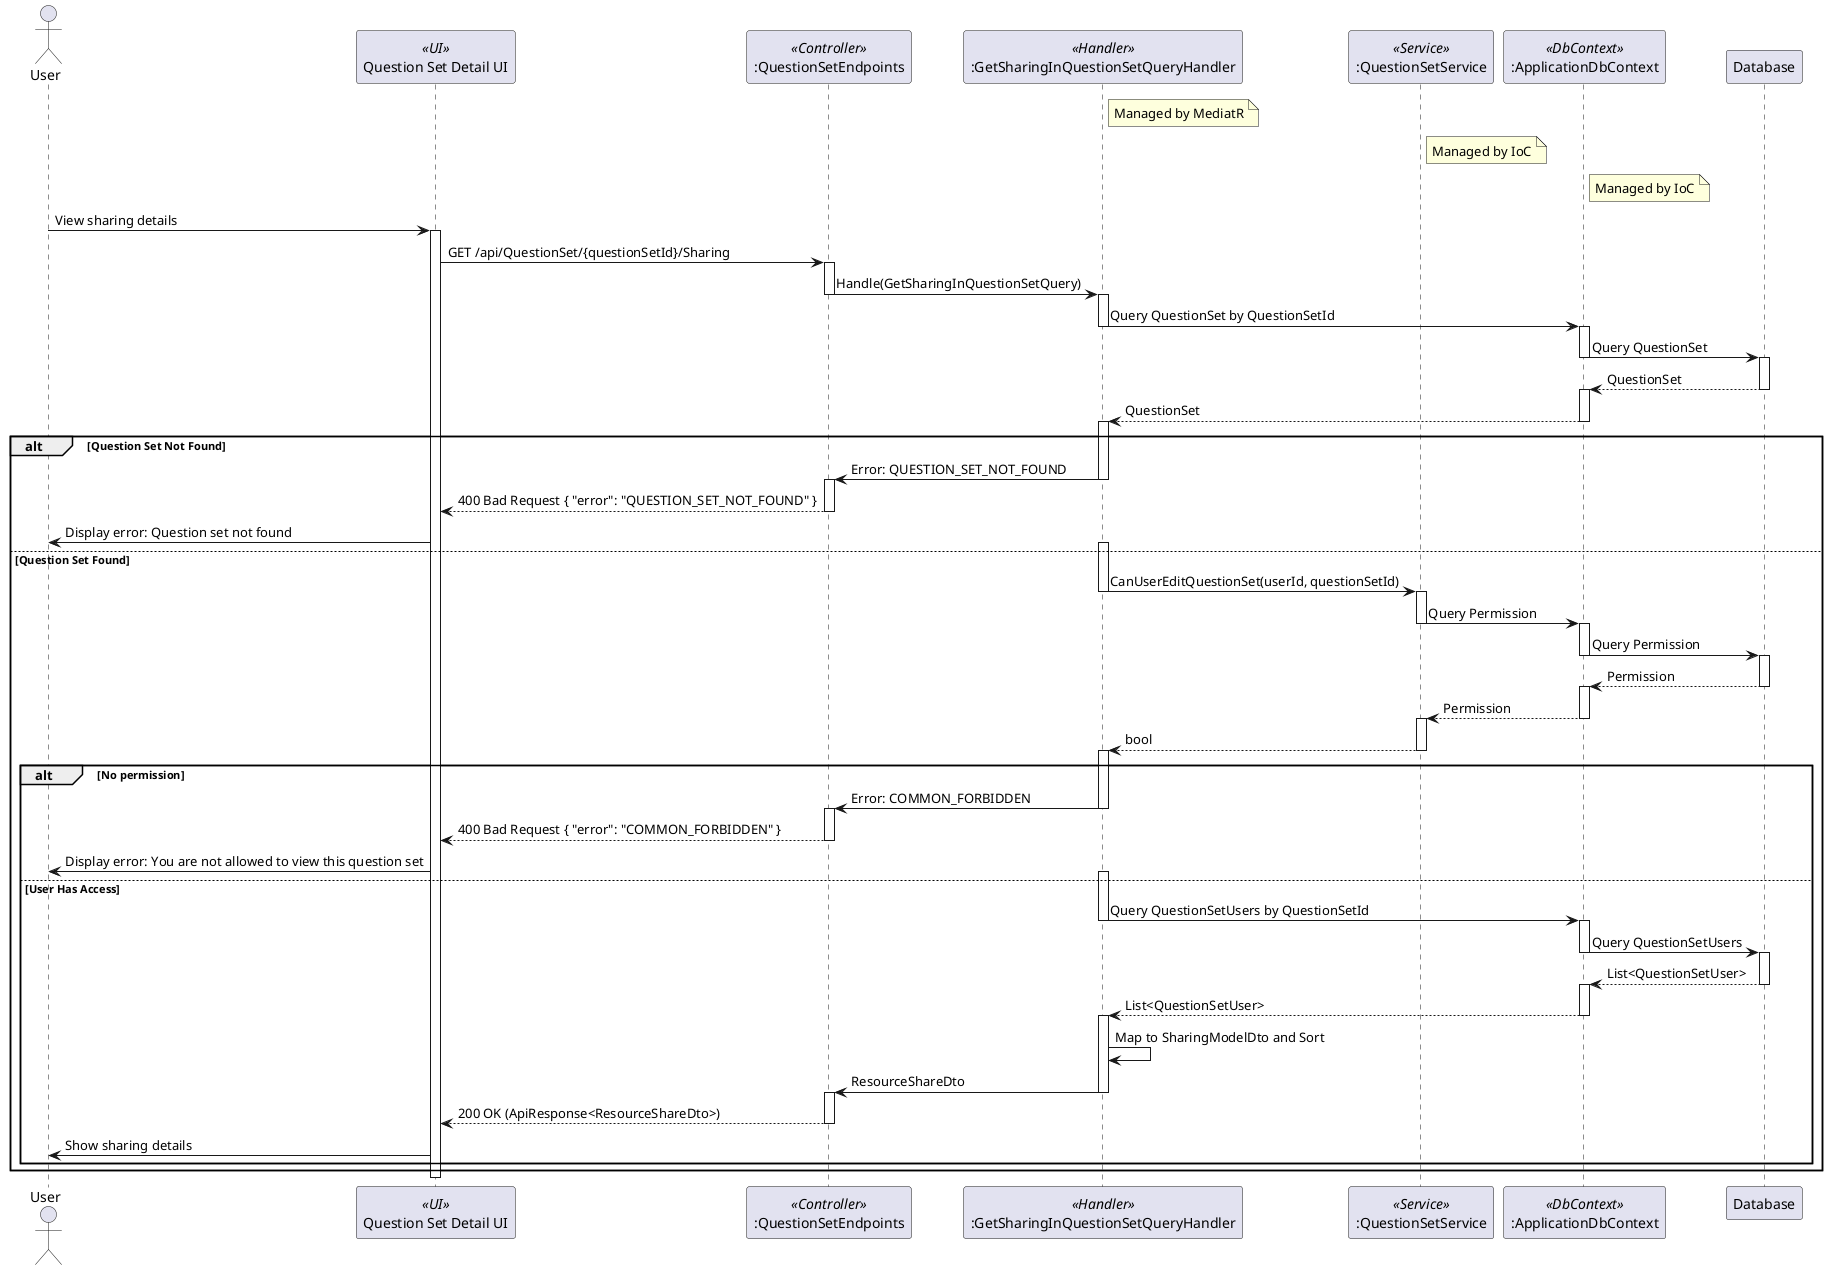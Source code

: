 @startuml
actor User
participant "Question Set Detail UI" as UI <<UI>>
participant ":QuestionSetEndpoints" as QuestionSetEndpoints <<Controller>>
participant ":GetSharingInQuestionSetQueryHandler" as GetSharingInQuestionSetQueryHandler <<Handler>>
participant ":QuestionSetService" as QuestionSetService <<Service>>
participant ":ApplicationDbContext" as ApplicationDbContext <<DbContext>>
participant Database

note right of GetSharingInQuestionSetQueryHandler
  Managed by MediatR
end note

note right of QuestionSetService
  Managed by IoC
end note

note right of ApplicationDbContext
  Managed by IoC
end note

User -> UI : View sharing details
activate UI
UI -> QuestionSetEndpoints : GET /api/QuestionSet/{questionSetId}/Sharing
activate QuestionSetEndpoints
QuestionSetEndpoints -> GetSharingInQuestionSetQueryHandler : Handle(GetSharingInQuestionSetQuery)
deactivate QuestionSetEndpoints
activate GetSharingInQuestionSetQueryHandler
GetSharingInQuestionSetQueryHandler -> ApplicationDbContext : Query QuestionSet by QuestionSetId
deactivate GetSharingInQuestionSetQueryHandler
activate ApplicationDbContext
ApplicationDbContext -> Database : Query QuestionSet
deactivate ApplicationDbContext
activate Database
Database --> ApplicationDbContext : QuestionSet
deactivate Database
activate ApplicationDbContext
ApplicationDbContext --> GetSharingInQuestionSetQueryHandler : QuestionSet
deactivate ApplicationDbContext
activate GetSharingInQuestionSetQueryHandler
alt Question Set Not Found
    GetSharingInQuestionSetQueryHandler -> QuestionSetEndpoints : Error: QUESTION_SET_NOT_FOUND
    deactivate GetSharingInQuestionSetQueryHandler
    activate QuestionSetEndpoints
    QuestionSetEndpoints --> UI : 400 Bad Request { "error": "QUESTION_SET_NOT_FOUND" }
    deactivate QuestionSetEndpoints
    UI -> User : Display error: Question set not found
else Question Set Found
    activate GetSharingInQuestionSetQueryHandler
    GetSharingInQuestionSetQueryHandler -> QuestionSetService : CanUserEditQuestionSet(userId, questionSetId)
    deactivate GetSharingInQuestionSetQueryHandler
    activate QuestionSetService
    QuestionSetService -> ApplicationDbContext : Query Permission
    deactivate QuestionSetService
    activate ApplicationDbContext
    ApplicationDbContext -> Database : Query Permission
    deactivate ApplicationDbContext
    activate Database
    Database --> ApplicationDbContext : Permission
    deactivate Database
    activate ApplicationDbContext
    ApplicationDbContext --> QuestionSetService : Permission
    deactivate ApplicationDbContext
    activate QuestionSetService
    QuestionSetService --> GetSharingInQuestionSetQueryHandler : bool
    deactivate QuestionSetService
    activate GetSharingInQuestionSetQueryHandler
    alt No permission
        GetSharingInQuestionSetQueryHandler -> QuestionSetEndpoints : Error: COMMON_FORBIDDEN
        deactivate GetSharingInQuestionSetQueryHandler
        activate QuestionSetEndpoints
        QuestionSetEndpoints --> UI : 400 Bad Request { "error": "COMMON_FORBIDDEN" }
        deactivate QuestionSetEndpoints
        UI -> User : Display error: You are not allowed to view this question set
    else User Has Access
        activate GetSharingInQuestionSetQueryHandler
        GetSharingInQuestionSetQueryHandler -> ApplicationDbContext : Query QuestionSetUsers by QuestionSetId
        deactivate GetSharingInQuestionSetQueryHandler
        activate ApplicationDbContext
        ApplicationDbContext -> Database : Query QuestionSetUsers
        deactivate ApplicationDbContext
        activate Database
        Database --> ApplicationDbContext : List<QuestionSetUser>
        deactivate Database
        activate ApplicationDbContext
        ApplicationDbContext --> GetSharingInQuestionSetQueryHandler : List<QuestionSetUser>
        deactivate ApplicationDbContext
        activate GetSharingInQuestionSetQueryHandler
        GetSharingInQuestionSetQueryHandler -> GetSharingInQuestionSetQueryHandler : Map to SharingModelDto and Sort
        GetSharingInQuestionSetQueryHandler -> QuestionSetEndpoints : ResourceShareDto
        deactivate GetSharingInQuestionSetQueryHandler
        activate QuestionSetEndpoints
        QuestionSetEndpoints --> UI : 200 OK (ApiResponse<ResourceShareDto>)
        deactivate QuestionSetEndpoints
        UI -> User : Show sharing details
    end
end
deactivate UI

@enduml